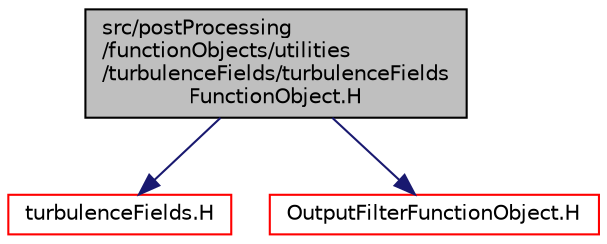 digraph "src/postProcessing/functionObjects/utilities/turbulenceFields/turbulenceFieldsFunctionObject.H"
{
  bgcolor="transparent";
  edge [fontname="Helvetica",fontsize="10",labelfontname="Helvetica",labelfontsize="10"];
  node [fontname="Helvetica",fontsize="10",shape=record];
  Node1 [label="src/postProcessing\l/functionObjects/utilities\l/turbulenceFields/turbulenceFields\lFunctionObject.H",height=0.2,width=0.4,color="black", fillcolor="grey75", style="filled", fontcolor="black"];
  Node1 -> Node2 [color="midnightblue",fontsize="10",style="solid",fontname="Helvetica"];
  Node2 [label="turbulenceFields.H",height=0.2,width=0.4,color="red",URL="$a09392.html"];
  Node1 -> Node3 [color="midnightblue",fontsize="10",style="solid",fontname="Helvetica"];
  Node3 [label="OutputFilterFunctionObject.H",height=0.2,width=0.4,color="red",URL="$a07741.html"];
}
